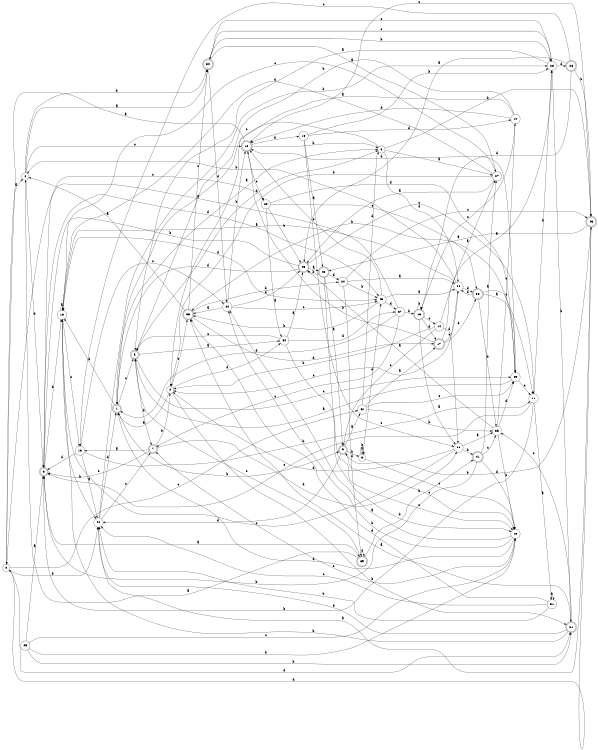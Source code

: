 digraph n37_3 {
__start0 [label="" shape="none"];

rankdir=LR;
size="8,5";

s0 [style="filled", color="black", fillcolor="white" shape="circle", label="0"];
s1 [style="rounded,filled", color="black", fillcolor="white" shape="doublecircle", label="1"];
s2 [style="filled", color="black", fillcolor="white" shape="circle", label="2"];
s3 [style="filled", color="black", fillcolor="white" shape="circle", label="3"];
s4 [style="filled", color="black", fillcolor="white" shape="circle", label="4"];
s5 [style="rounded,filled", color="black", fillcolor="white" shape="doublecircle", label="5"];
s6 [style="rounded,filled", color="black", fillcolor="white" shape="doublecircle", label="6"];
s7 [style="rounded,filled", color="black", fillcolor="white" shape="doublecircle", label="7"];
s8 [style="filled", color="black", fillcolor="white" shape="circle", label="8"];
s9 [style="rounded,filled", color="black", fillcolor="white" shape="doublecircle", label="9"];
s10 [style="filled", color="black", fillcolor="white" shape="circle", label="10"];
s11 [style="filled", color="black", fillcolor="white" shape="circle", label="11"];
s12 [style="rounded,filled", color="black", fillcolor="white" shape="doublecircle", label="12"];
s13 [style="filled", color="black", fillcolor="white" shape="circle", label="13"];
s14 [style="filled", color="black", fillcolor="white" shape="circle", label="14"];
s15 [style="filled", color="black", fillcolor="white" shape="circle", label="15"];
s16 [style="rounded,filled", color="black", fillcolor="white" shape="doublecircle", label="16"];
s17 [style="rounded,filled", color="black", fillcolor="white" shape="doublecircle", label="17"];
s18 [style="filled", color="black", fillcolor="white" shape="circle", label="18"];
s19 [style="filled", color="black", fillcolor="white" shape="circle", label="19"];
s20 [style="filled", color="black", fillcolor="white" shape="circle", label="20"];
s21 [style="rounded,filled", color="black", fillcolor="white" shape="doublecircle", label="21"];
s22 [style="filled", color="black", fillcolor="white" shape="circle", label="22"];
s23 [style="rounded,filled", color="black", fillcolor="white" shape="doublecircle", label="23"];
s24 [style="filled", color="black", fillcolor="white" shape="circle", label="24"];
s25 [style="filled", color="black", fillcolor="white" shape="circle", label="25"];
s26 [style="rounded,filled", color="black", fillcolor="white" shape="doublecircle", label="26"];
s27 [style="filled", color="black", fillcolor="white" shape="circle", label="27"];
s28 [style="filled", color="black", fillcolor="white" shape="circle", label="28"];
s29 [style="filled", color="black", fillcolor="white" shape="circle", label="29"];
s30 [style="rounded,filled", color="black", fillcolor="white" shape="doublecircle", label="30"];
s31 [style="filled", color="black", fillcolor="white" shape="circle", label="31"];
s32 [style="filled", color="black", fillcolor="white" shape="circle", label="32"];
s33 [style="rounded,filled", color="black", fillcolor="white" shape="doublecircle", label="33"];
s34 [style="filled", color="black", fillcolor="white" shape="circle", label="34"];
s35 [style="filled", color="black", fillcolor="white" shape="circle", label="35"];
s36 [style="rounded,filled", color="black", fillcolor="white" shape="doublecircle", label="36"];
s37 [style="filled", color="black", fillcolor="white" shape="circle", label="37"];
s38 [style="filled", color="black", fillcolor="white" shape="circle", label="38"];
s39 [style="rounded,filled", color="black", fillcolor="white" shape="doublecircle", label="39"];
s40 [style="rounded,filled", color="black", fillcolor="white" shape="doublecircle", label="40"];
s41 [style="rounded,filled", color="black", fillcolor="white" shape="doublecircle", label="41"];
s42 [style="filled", color="black", fillcolor="white" shape="circle", label="42"];
s43 [style="rounded,filled", color="black", fillcolor="white" shape="doublecircle", label="43"];
s44 [style="filled", color="black", fillcolor="white" shape="circle", label="44"];
s45 [style="filled", color="black", fillcolor="white" shape="circle", label="45"];
s0 -> s4 [label="a"];
s0 -> s44 [label="b"];
s0 -> s42 [label="c"];
s0 -> s21 [label="d"];
s1 -> s8 [label="a"];
s1 -> s9 [label="b"];
s1 -> s5 [label="c"];
s1 -> s19 [label="d"];
s2 -> s1 [label="a"];
s2 -> s21 [label="b"];
s2 -> s36 [label="c"];
s2 -> s32 [label="d"];
s3 -> s3 [label="a"];
s3 -> s3 [label="b"];
s3 -> s15 [label="c"];
s3 -> s45 [label="d"];
s4 -> s30 [label="a"];
s4 -> s30 [label="b"];
s4 -> s12 [label="c"];
s4 -> s6 [label="d"];
s5 -> s32 [label="a"];
s5 -> s7 [label="b"];
s5 -> s29 [label="c"];
s5 -> s8 [label="d"];
s6 -> s39 [label="a"];
s6 -> s19 [label="b"];
s6 -> s20 [label="c"];
s6 -> s45 [label="d"];
s7 -> s13 [label="a"];
s7 -> s2 [label="b"];
s7 -> s6 [label="c"];
s7 -> s38 [label="d"];
s8 -> s27 [label="a"];
s8 -> s43 [label="b"];
s8 -> s1 [label="c"];
s8 -> s34 [label="d"];
s9 -> s42 [label="a"];
s9 -> s3 [label="b"];
s9 -> s15 [label="c"];
s9 -> s44 [label="d"];
s10 -> s2 [label="a"];
s10 -> s5 [label="b"];
s10 -> s16 [label="c"];
s10 -> s12 [label="d"];
s11 -> s31 [label="a"];
s11 -> s6 [label="b"];
s11 -> s6 [label="c"];
s11 -> s28 [label="d"];
s12 -> s0 [label="a"];
s12 -> s8 [label="b"];
s12 -> s20 [label="c"];
s12 -> s18 [label="d"];
s13 -> s44 [label="a"];
s13 -> s11 [label="b"];
s13 -> s22 [label="c"];
s13 -> s6 [label="d"];
s14 -> s27 [label="a"];
s14 -> s2 [label="b"];
s14 -> s9 [label="c"];
s14 -> s38 [label="d"];
s15 -> s22 [label="a"];
s15 -> s22 [label="b"];
s15 -> s7 [label="c"];
s15 -> s1 [label="d"];
s16 -> s38 [label="a"];
s16 -> s16 [label="b"];
s16 -> s14 [label="c"];
s16 -> s17 [label="d"];
s17 -> s28 [label="a"];
s17 -> s12 [label="b"];
s17 -> s34 [label="c"];
s17 -> s33 [label="d"];
s18 -> s40 [label="a"];
s18 -> s28 [label="b"];
s18 -> s38 [label="c"];
s18 -> s10 [label="d"];
s19 -> s19 [label="a"];
s19 -> s44 [label="b"];
s19 -> s13 [label="c"];
s19 -> s45 [label="d"];
s20 -> s32 [label="a"];
s20 -> s23 [label="b"];
s20 -> s33 [label="c"];
s20 -> s29 [label="d"];
s21 -> s36 [label="a"];
s21 -> s19 [label="b"];
s21 -> s35 [label="c"];
s21 -> s44 [label="d"];
s22 -> s36 [label="a"];
s22 -> s12 [label="b"];
s22 -> s45 [label="c"];
s22 -> s23 [label="d"];
s23 -> s40 [label="a"];
s23 -> s6 [label="b"];
s23 -> s11 [label="c"];
s23 -> s1 [label="d"];
s24 -> s34 [label="a"];
s24 -> s45 [label="b"];
s24 -> s43 [label="c"];
s24 -> s39 [label="d"];
s25 -> s6 [label="a"];
s25 -> s21 [label="b"];
s25 -> s15 [label="c"];
s25 -> s15 [label="d"];
s26 -> s23 [label="a"];
s26 -> s43 [label="b"];
s26 -> s13 [label="c"];
s26 -> s16 [label="d"];
s27 -> s23 [label="a"];
s27 -> s2 [label="b"];
s27 -> s19 [label="c"];
s27 -> s19 [label="d"];
s28 -> s5 [label="a"];
s28 -> s21 [label="b"];
s28 -> s30 [label="c"];
s28 -> s26 [label="d"];
s29 -> s5 [label="a"];
s29 -> s36 [label="b"];
s29 -> s11 [label="c"];
s29 -> s12 [label="d"];
s30 -> s27 [label="a"];
s30 -> s28 [label="b"];
s30 -> s28 [label="c"];
s30 -> s22 [label="d"];
s31 -> s31 [label="a"];
s31 -> s44 [label="b"];
s31 -> s44 [label="c"];
s31 -> s36 [label="d"];
s32 -> s23 [label="a"];
s32 -> s15 [label="b"];
s32 -> s5 [label="c"];
s32 -> s37 [label="d"];
s33 -> s29 [label="a"];
s33 -> s35 [label="b"];
s33 -> s11 [label="c"];
s33 -> s34 [label="d"];
s34 -> s19 [label="a"];
s34 -> s4 [label="b"];
s34 -> s2 [label="c"];
s34 -> s33 [label="d"];
s35 -> s23 [label="a"];
s35 -> s15 [label="b"];
s35 -> s10 [label="c"];
s35 -> s29 [label="d"];
s36 -> s4 [label="a"];
s36 -> s24 [label="b"];
s36 -> s30 [label="c"];
s36 -> s17 [label="d"];
s37 -> s0 [label="a"];
s37 -> s16 [label="b"];
s37 -> s7 [label="c"];
s37 -> s1 [label="d"];
s38 -> s35 [label="a"];
s38 -> s41 [label="b"];
s38 -> s19 [label="c"];
s38 -> s2 [label="d"];
s39 -> s4 [label="a"];
s39 -> s41 [label="b"];
s39 -> s5 [label="c"];
s39 -> s39 [label="d"];
s40 -> s9 [label="a"];
s40 -> s23 [label="b"];
s40 -> s15 [label="c"];
s40 -> s24 [label="d"];
s41 -> s27 [label="a"];
s41 -> s6 [label="b"];
s41 -> s35 [label="c"];
s41 -> s15 [label="d"];
s42 -> s17 [label="a"];
s42 -> s35 [label="b"];
s42 -> s29 [label="c"];
s42 -> s8 [label="d"];
s43 -> s40 [label="a"];
s43 -> s9 [label="b"];
s43 -> s12 [label="c"];
s43 -> s0 [label="d"];
s44 -> s43 [label="a"];
s44 -> s28 [label="b"];
s44 -> s7 [label="c"];
s44 -> s1 [label="d"];
s45 -> s34 [label="a"];
s45 -> s36 [label="b"];
s45 -> s12 [label="c"];
s45 -> s37 [label="d"];

}